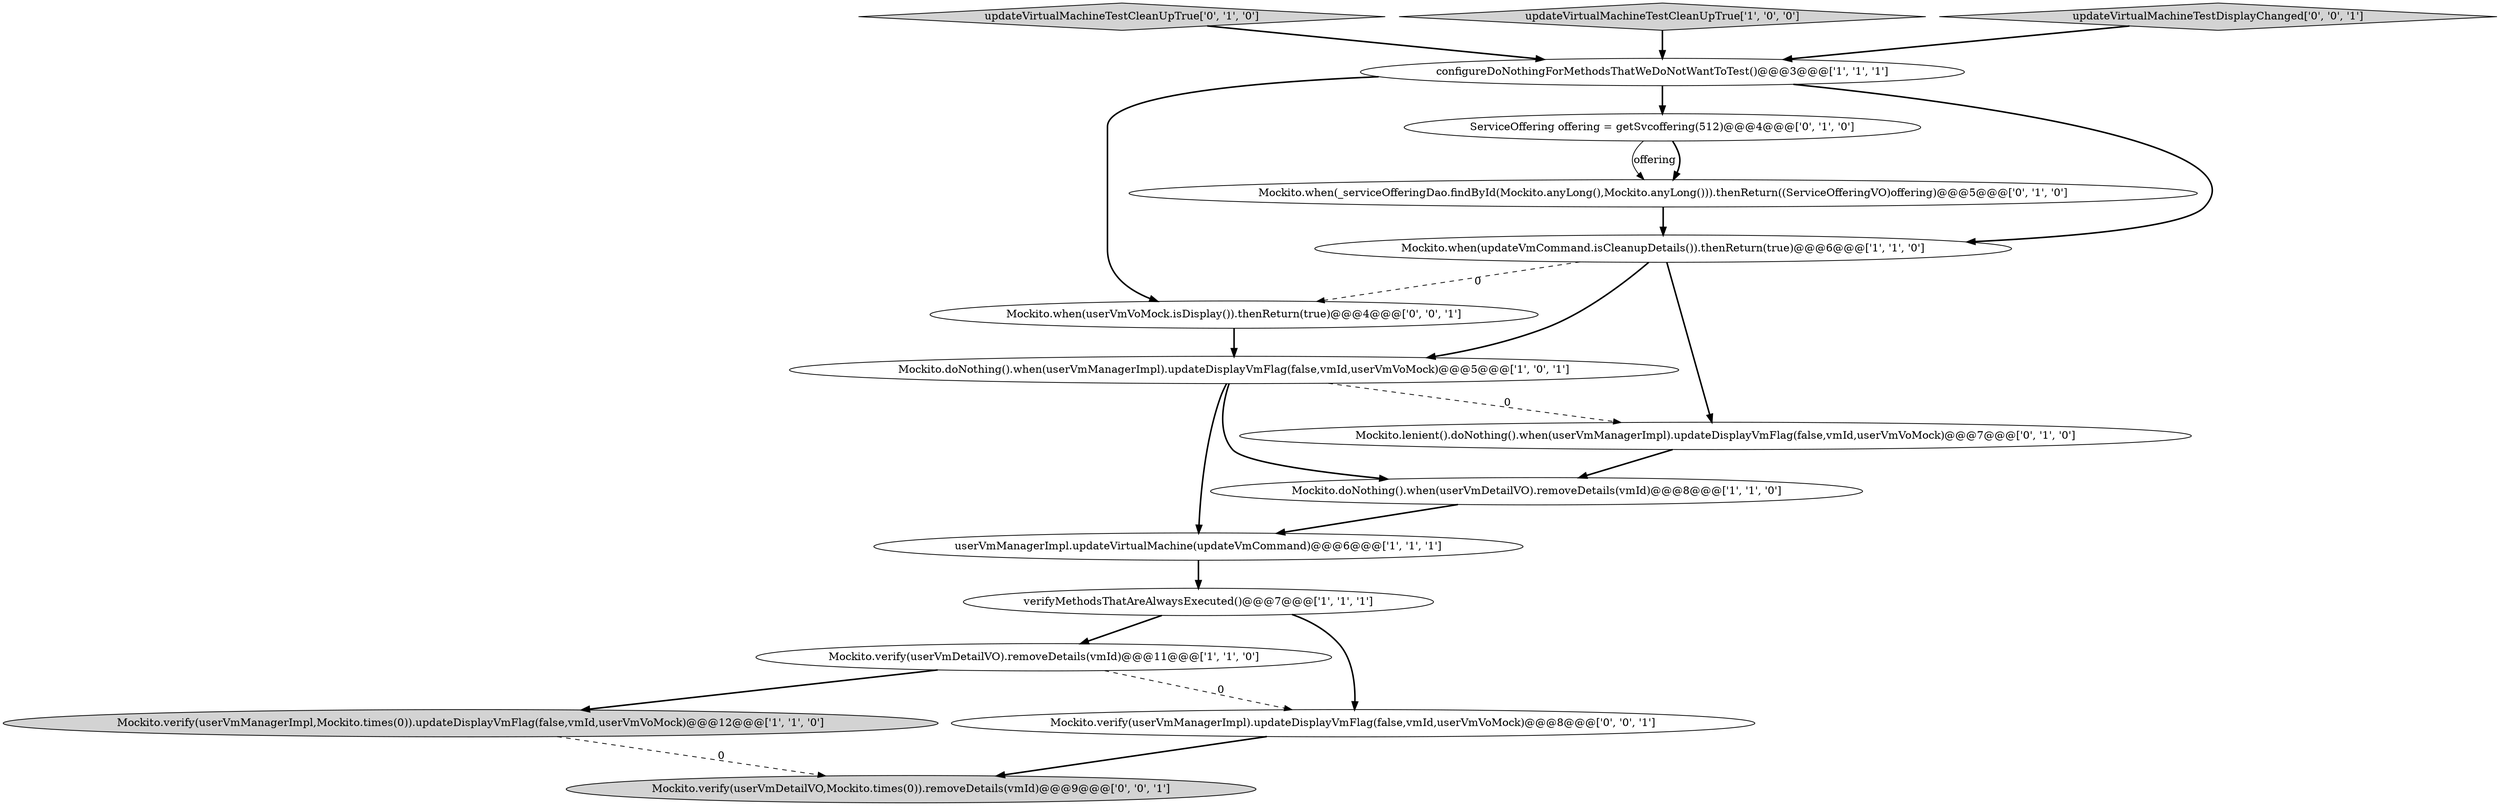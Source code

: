 digraph {
12 [style = filled, label = "updateVirtualMachineTestCleanUpTrue['0', '1', '0']", fillcolor = lightgray, shape = diamond image = "AAA0AAABBB2BBB"];
4 [style = filled, label = "Mockito.doNothing().when(userVmManagerImpl).updateDisplayVmFlag(false,vmId,userVmVoMock)@@@5@@@['1', '0', '1']", fillcolor = white, shape = ellipse image = "AAA0AAABBB1BBB"];
7 [style = filled, label = "configureDoNothingForMethodsThatWeDoNotWantToTest()@@@3@@@['1', '1', '1']", fillcolor = white, shape = ellipse image = "AAA0AAABBB1BBB"];
14 [style = filled, label = "Mockito.verify(userVmDetailVO,Mockito.times(0)).removeDetails(vmId)@@@9@@@['0', '0', '1']", fillcolor = lightgray, shape = ellipse image = "AAA0AAABBB3BBB"];
1 [style = filled, label = "Mockito.doNothing().when(userVmDetailVO).removeDetails(vmId)@@@8@@@['1', '1', '0']", fillcolor = white, shape = ellipse image = "AAA0AAABBB1BBB"];
15 [style = filled, label = "Mockito.when(userVmVoMock.isDisplay()).thenReturn(true)@@@4@@@['0', '0', '1']", fillcolor = white, shape = ellipse image = "AAA0AAABBB3BBB"];
0 [style = filled, label = "Mockito.verify(userVmDetailVO).removeDetails(vmId)@@@11@@@['1', '1', '0']", fillcolor = white, shape = ellipse image = "AAA0AAABBB1BBB"];
6 [style = filled, label = "Mockito.when(updateVmCommand.isCleanupDetails()).thenReturn(true)@@@6@@@['1', '1', '0']", fillcolor = white, shape = ellipse image = "AAA0AAABBB1BBB"];
10 [style = filled, label = "Mockito.lenient().doNothing().when(userVmManagerImpl).updateDisplayVmFlag(false,vmId,userVmVoMock)@@@7@@@['0', '1', '0']", fillcolor = white, shape = ellipse image = "AAA1AAABBB2BBB"];
2 [style = filled, label = "updateVirtualMachineTestCleanUpTrue['1', '0', '0']", fillcolor = lightgray, shape = diamond image = "AAA0AAABBB1BBB"];
5 [style = filled, label = "userVmManagerImpl.updateVirtualMachine(updateVmCommand)@@@6@@@['1', '1', '1']", fillcolor = white, shape = ellipse image = "AAA0AAABBB1BBB"];
13 [style = filled, label = "Mockito.verify(userVmManagerImpl).updateDisplayVmFlag(false,vmId,userVmVoMock)@@@8@@@['0', '0', '1']", fillcolor = white, shape = ellipse image = "AAA0AAABBB3BBB"];
16 [style = filled, label = "updateVirtualMachineTestDisplayChanged['0', '0', '1']", fillcolor = lightgray, shape = diamond image = "AAA0AAABBB3BBB"];
9 [style = filled, label = "ServiceOffering offering = getSvcoffering(512)@@@4@@@['0', '1', '0']", fillcolor = white, shape = ellipse image = "AAA1AAABBB2BBB"];
3 [style = filled, label = "verifyMethodsThatAreAlwaysExecuted()@@@7@@@['1', '1', '1']", fillcolor = white, shape = ellipse image = "AAA0AAABBB1BBB"];
8 [style = filled, label = "Mockito.verify(userVmManagerImpl,Mockito.times(0)).updateDisplayVmFlag(false,vmId,userVmVoMock)@@@12@@@['1', '1', '0']", fillcolor = lightgray, shape = ellipse image = "AAA0AAABBB1BBB"];
11 [style = filled, label = "Mockito.when(_serviceOfferingDao.findById(Mockito.anyLong(),Mockito.anyLong())).thenReturn((ServiceOfferingVO)offering)@@@5@@@['0', '1', '0']", fillcolor = white, shape = ellipse image = "AAA1AAABBB2BBB"];
12->7 [style = bold, label=""];
8->14 [style = dashed, label="0"];
9->11 [style = bold, label=""];
6->4 [style = bold, label=""];
2->7 [style = bold, label=""];
7->9 [style = bold, label=""];
4->5 [style = bold, label=""];
15->4 [style = bold, label=""];
4->10 [style = dashed, label="0"];
7->6 [style = bold, label=""];
0->8 [style = bold, label=""];
11->6 [style = bold, label=""];
3->13 [style = bold, label=""];
0->13 [style = dashed, label="0"];
4->1 [style = bold, label=""];
6->10 [style = bold, label=""];
10->1 [style = bold, label=""];
3->0 [style = bold, label=""];
9->11 [style = solid, label="offering"];
16->7 [style = bold, label=""];
6->15 [style = dashed, label="0"];
7->15 [style = bold, label=""];
5->3 [style = bold, label=""];
13->14 [style = bold, label=""];
1->5 [style = bold, label=""];
}
